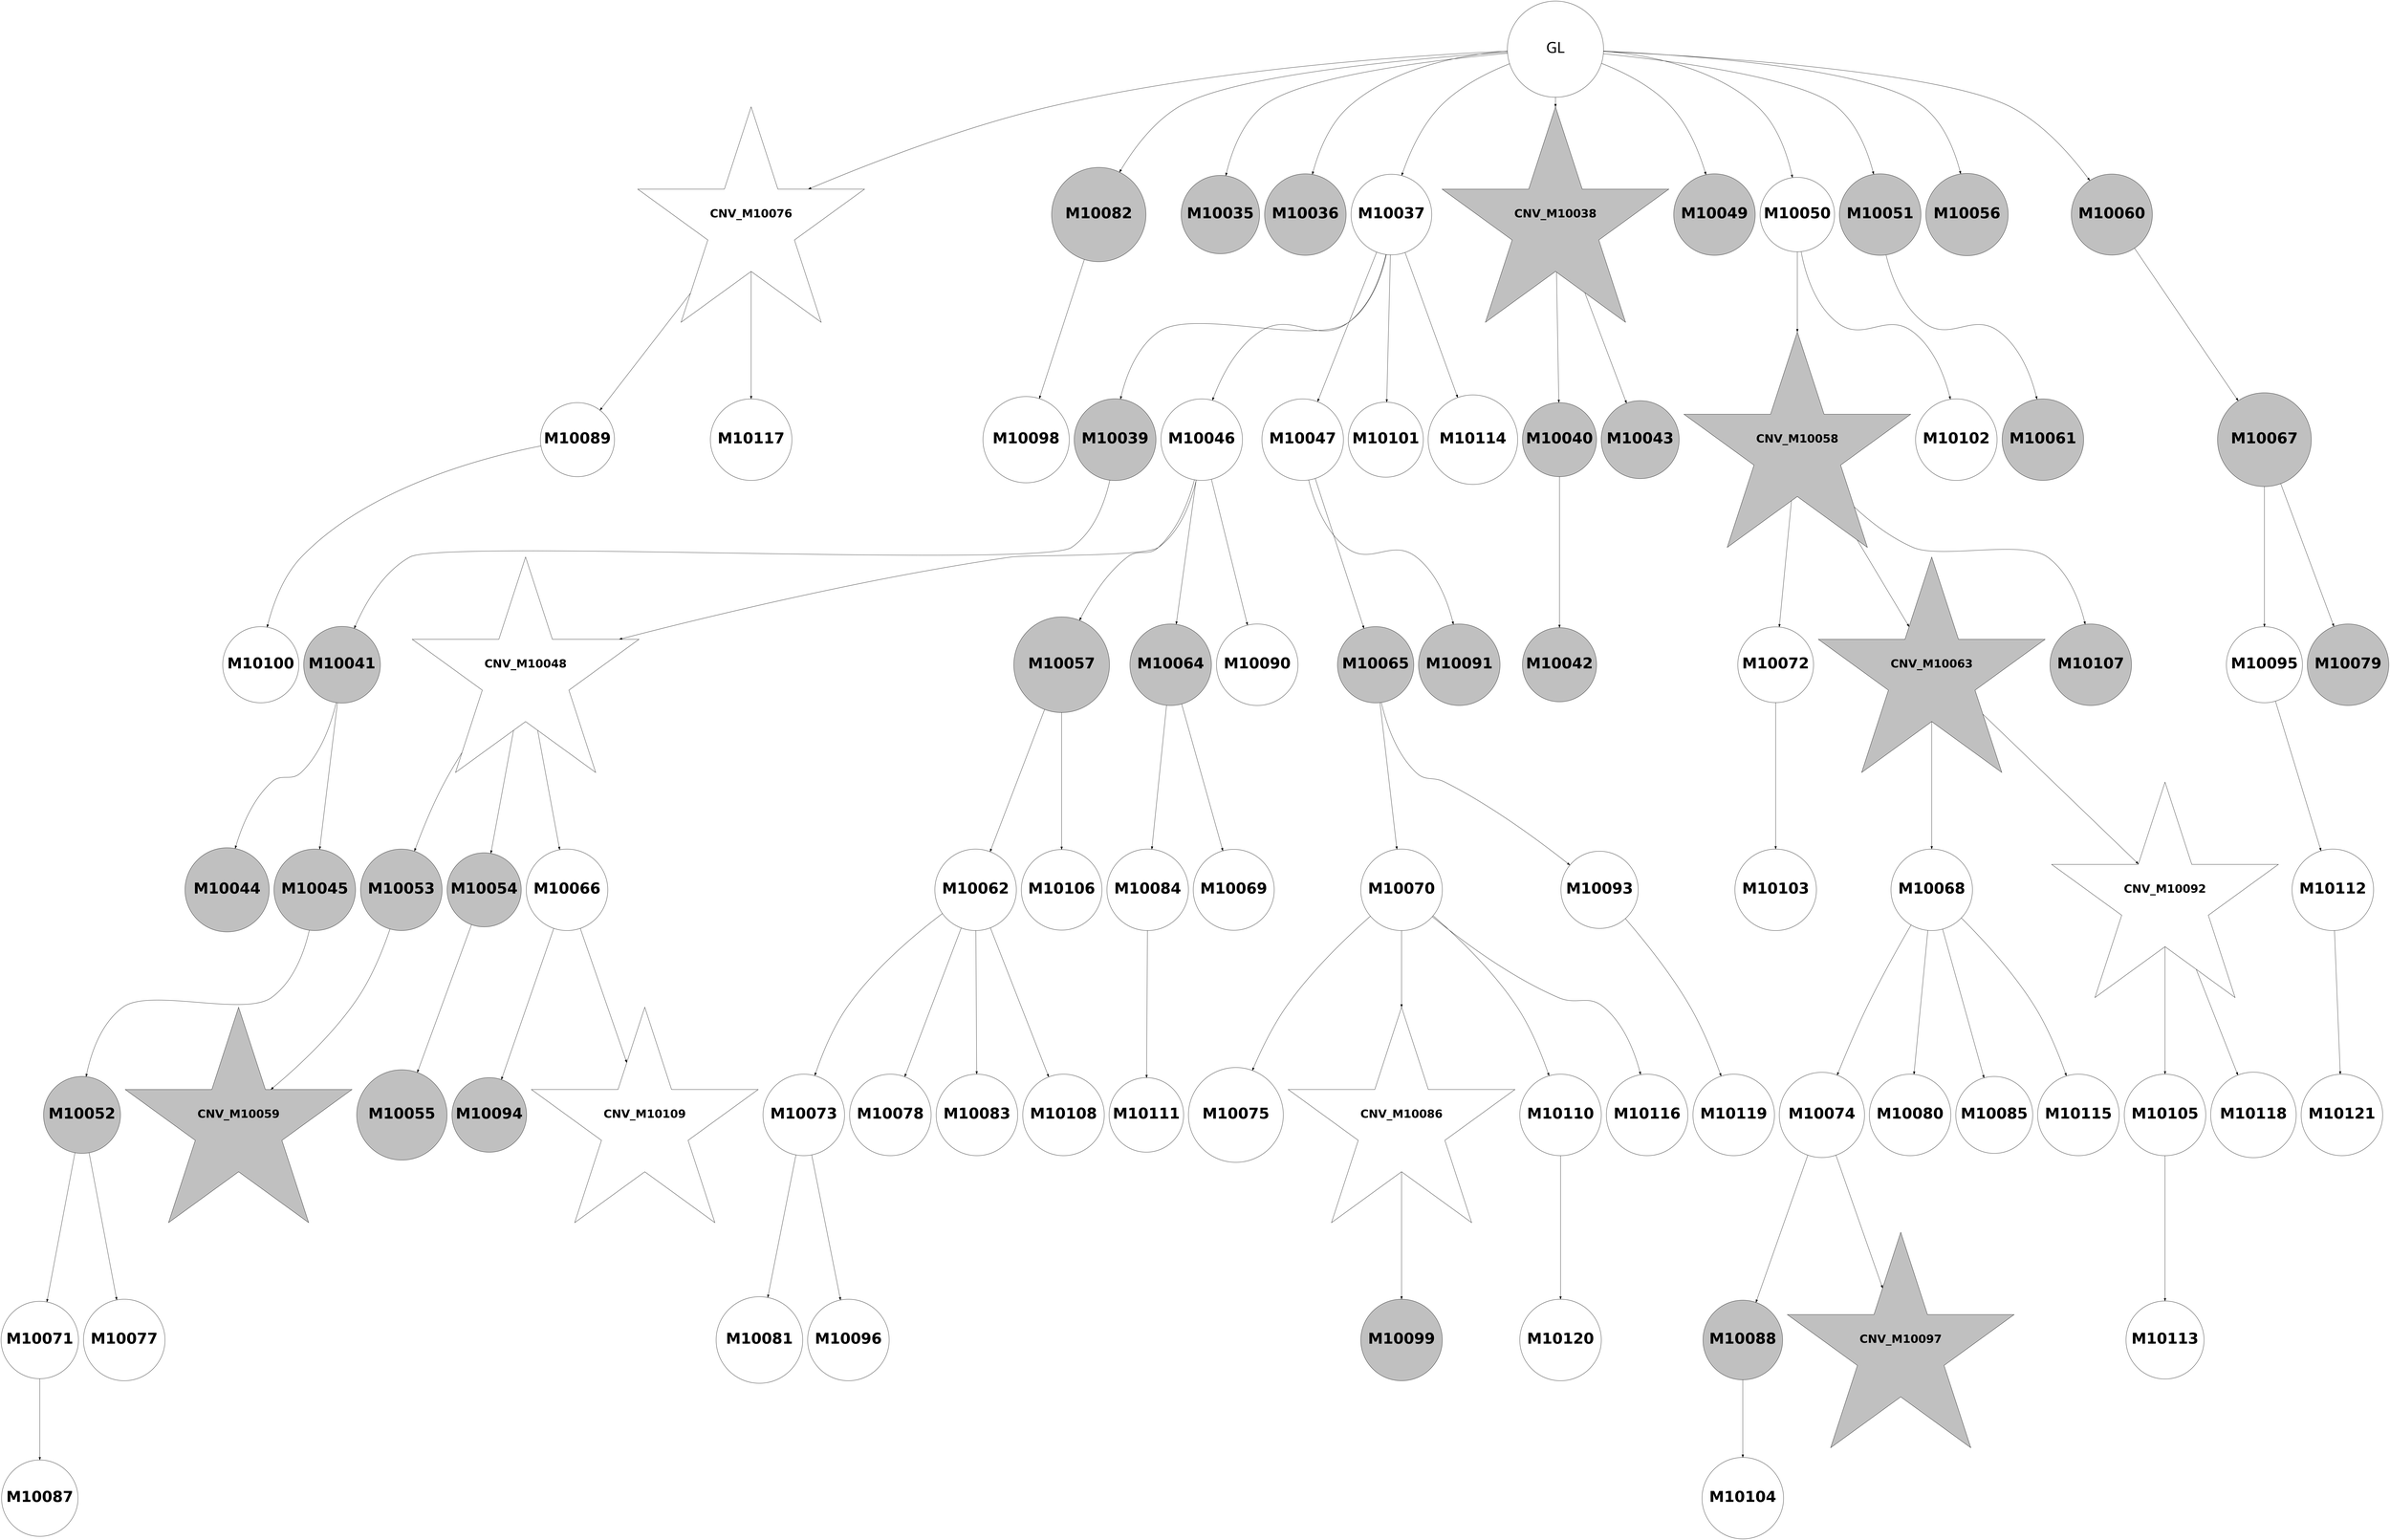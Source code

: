 digraph G { 
10112 -> 10118;
10112 -> 10124;
10112 -> 10129;
10112 -> 10159;
10114 -> 10119;
10114 -> 10130;
10114 -> 10154;
10114 -> 10160;
10115 -> 10131;
10116 -> 10147;
10117 -> 10125;
10117 -> 10140;
10118 -> 10132;
10118 -> 10141;
10120 -> 10133;
10120 -> 10161;
10126 -> 10142;
10128 -> 10155;
10130 -> 10143;
10132 -> 10148;
10133 -> 10144;
10136 -> 10149;
10136 -> 10162;
10137 -> 10163;
10139 -> 10156;
10078 -> 10079;
10078 -> 10080;
10078 -> 10081;
10078 -> 10082;
10078 -> 10093;
10078 -> 10094;
10078 -> 10095;
10078 -> 10100;
10078 -> 10104;
10078 -> 10120;
10078 -> 10126;
10081 -> 10083;
10081 -> 10090;
10081 -> 10091;
10081 -> 10145;
10081 -> 10158;
10082 -> 10084;
10082 -> 10087;
10083 -> 10085;
10084 -> 10086;
10085 -> 10088;
10085 -> 10089;
10149 -> 10157;
10089 -> 10096;
10090 -> 10092;
10090 -> 10101;
10090 -> 10108;
10090 -> 10134;
10154 -> 10164;
10091 -> 10109;
10091 -> 10135;
10092 -> 10097;
10092 -> 10098;
10092 -> 10110;
10156 -> 10165;
10094 -> 10102;
10094 -> 10146;
10095 -> 10105;
10096 -> 10115;
10096 -> 10121;
10097 -> 10103;
10098 -> 10099;
10101 -> 10106;
10101 -> 10150;
10102 -> 10107;
10102 -> 10116;
10102 -> 10151;
10104 -> 10111;
10106 -> 10117;
10106 -> 10122;
10106 -> 10127;
10106 -> 10152;
10107 -> 10112;
10107 -> 10136;
10108 -> 10113;
10108 -> 10128;
10109 -> 10114;
10109 -> 10137;
10110 -> 10138;
10110 -> 10153;
10111 -> 10123;
10111 -> 10139;
10078 [label="GL" fontname="arial-bold" fontsize=56 width=5 height=5];
10079 [shape=circle style=filled fillcolor=grey fontname="helvetica-bold" fontsize=56 label="M10035" width=2.33 height=2 ];
10080 [shape=circle style=filled fillcolor=grey fontname="helvetica-bold" fontsize=56 label="M10036" width=0.13 height=2 ];
10081 [shape=circle style=filled fillcolor=white fontname="helvetica-bold" fontsize=56 label="M10037" width=2.09 height=2 ];
10082 [shape=star style=filled fillcolor=grey fontname="helvetica-bold" fontsize=42 label="CNV_M10038"];
10083 [shape=circle style=filled fillcolor=grey fontname="helvetica-bold" fontsize=56 label="M10039" width=4.25 height=2 ];
10084 [shape=circle style=filled fillcolor=grey fontname="helvetica-bold" fontsize=56 label="M10040" width=3.55 height=2 ];
10085 [shape=circle style=filled fillcolor=grey fontname="helvetica-bold" fontsize=56 label="M10041" width=2.65 height=2 ];
10086 [shape=circle style=filled fillcolor=grey fontname="helvetica-bold" fontsize=56 label="M10042" width=3.54 height=2 ];
10087 [shape=circle style=filled fillcolor=grey fontname="helvetica-bold" fontsize=56 label="M10043" width=2.43 height=2 ];
10088 [shape=circle style=filled fillcolor=grey fontname="helvetica-bold" fontsize=56 label="M10044" width=4.37 height=2 ];
10089 [shape=circle style=filled fillcolor=grey fontname="helvetica-bold" fontsize=56 label="M10045" width=1.3 height=2 ];
10090 [shape=circle style=filled fillcolor=white fontname="helvetica-bold" fontsize=56 label="M10046" width=0.57 height=2 ];
10091 [shape=circle style=filled fillcolor=white fontname="helvetica-bold" fontsize=56 label="M10047" width=0.08 height=2 ];
10092 [shape=star style=filled fillcolor=white fontname="helvetica-bold" fontsize=42 label="CNV_M10048"];
10093 [shape=circle style=filled fillcolor=grey fontname="helvetica-bold" fontsize=56 label="M10049" width=1.56 height=2 ];
10094 [shape=circle style=filled fillcolor=white fontname="helvetica-bold" fontsize=56 label="M10050" width=3.38 height=2 ];
10095 [shape=circle style=filled fillcolor=grey fontname="helvetica-bold" fontsize=56 label="M10051" width=0.63 height=2 ];
10096 [shape=circle style=filled fillcolor=grey fontname="helvetica-bold" fontsize=56 label="M10052" width=2.63 height=2 ];
10097 [shape=circle style=filled fillcolor=grey fontname="helvetica-bold" fontsize=56 label="M10053" width=0.24 height=2 ];
10098 [shape=circle style=filled fillcolor=grey fontname="helvetica-bold" fontsize=56 label="M10054" width=3.54 height=2 ];
10099 [shape=circle style=filled fillcolor=grey fontname="helvetica-bold" fontsize=56 label="M10055" width=4.69 height=2 ];
10100 [shape=circle style=filled fillcolor=grey fontname="helvetica-bold" fontsize=56 label="M10056" width=4.28 height=2 ];
10101 [shape=circle style=filled fillcolor=grey fontname="helvetica-bold" fontsize=56 label="M10057" width=4.97 height=2 ];
10102 [shape=star style=filled fillcolor=grey fontname="helvetica-bold" fontsize=42 label="CNV_M10058"];
10103 [shape=star style=filled fillcolor=grey fontname="helvetica-bold" fontsize=42 label="CNV_M10059"];
10104 [shape=circle style=filled fillcolor=grey fontname="helvetica-bold" fontsize=56 label="M10060" width=2.04 height=2 ];
10105 [shape=circle style=filled fillcolor=grey fontname="helvetica-bold" fontsize=56 label="M10061" width=0.78 height=2 ];
10106 [shape=circle style=filled fillcolor=white fontname="helvetica-bold" fontsize=56 label="M10062" width=0.82 height=2 ];
10107 [shape=star style=filled fillcolor=grey fontname="helvetica-bold" fontsize=42 label="CNV_M10063"];
10108 [shape=circle style=filled fillcolor=grey fontname="helvetica-bold" fontsize=56 label="M10064" width=0.19 height=2 ];
10109 [shape=circle style=filled fillcolor=grey fontname="helvetica-bold" fontsize=56 label="M10065" width=2.76 height=2 ];
10110 [shape=circle style=filled fillcolor=white fontname="helvetica-bold" fontsize=56 label="M10066" width=0.21 height=2 ];
10111 [shape=circle style=filled fillcolor=grey fontname="helvetica-bold" fontsize=56 label="M10067" width=4.88 height=2 ];
10112 [shape=circle style=filled fillcolor=white fontname="helvetica-bold" fontsize=56 label="M10068" width=1.82 height=2 ];
10113 [shape=circle style=filled fillcolor=white fontname="helvetica-bold" fontsize=56 label="M10069" width=2.06 height=2 ];
10114 [shape=circle style=filled fillcolor=white fontname="helvetica-bold" fontsize=56 label="M10070" width=0.86 height=2 ];
10115 [shape=circle style=filled fillcolor=white fontname="helvetica-bold" fontsize=56 label="M10071" width=2.5 height=2 ];
10116 [shape=circle style=filled fillcolor=white fontname="helvetica-bold" fontsize=56 label="M10072" width=2.87 height=2 ];
10117 [shape=circle style=filled fillcolor=white fontname="helvetica-bold" fontsize=56 label="M10073" width=1.19 height=2 ];
10118 [shape=circle style=filled fillcolor=white fontname="helvetica-bold" fontsize=56 label="M10074" width=4.43 height=2 ];
10119 [shape=circle style=filled fillcolor=white fontname="helvetica-bold" fontsize=56 label="M10075" width=4.93 height=2 ];
10120 [shape=star style=filled fillcolor=white fontname="helvetica-bold" fontsize=42 label="CNV_M10076"];
10121 [shape=circle style=filled fillcolor=white fontname="helvetica-bold" fontsize=56 label="M10077" width=1.69 height=2 ];
10122 [shape=circle style=filled fillcolor=white fontname="helvetica-bold" fontsize=56 label="M10078" width=0.5 height=2 ];
10123 [shape=circle style=filled fillcolor=grey fontname="helvetica-bold" fontsize=56 label="M10079" width=0.62 height=2 ];
10124 [shape=circle style=filled fillcolor=white fontname="helvetica-bold" fontsize=56 label="M10080" width=1.89 height=2 ];
10125 [shape=circle style=filled fillcolor=white fontname="helvetica-bold" fontsize=56 label="M10081" width=4.5 height=2 ];
10126 [shape=circle style=filled fillcolor=grey fontname="helvetica-bold" fontsize=56 label="M10082" width=4.9 height=2 ];
10127 [shape=circle style=filled fillcolor=white fontname="helvetica-bold" fontsize=56 label="M10083" width=0.51 height=2 ];
10128 [shape=circle style=filled fillcolor=white fontname="helvetica-bold" fontsize=56 label="M10084" width=0.18 height=2 ];
10129 [shape=circle style=filled fillcolor=white fontname="helvetica-bold" fontsize=56 label="M10085" width=2.6 height=2 ];
10130 [shape=star style=filled fillcolor=white fontname="helvetica-bold" fontsize=42 label="CNV_M10086"];
10131 [shape=circle style=filled fillcolor=white fontname="helvetica-bold" fontsize=56 label="M10087" width=2.68 height=2 ];
10132 [shape=circle style=filled fillcolor=grey fontname="helvetica-bold" fontsize=56 label="M10088" width=4.14 height=2 ];
10133 [shape=circle style=filled fillcolor=white fontname="helvetica-bold" fontsize=56 label="M10089" width=3.64 height=2 ];
10134 [shape=circle style=filled fillcolor=white fontname="helvetica-bold" fontsize=56 label="M10090" width=0.42 height=2 ];
10135 [shape=circle style=filled fillcolor=grey fontname="helvetica-bold" fontsize=56 label="M10091" width=0.02 height=2 ];
10136 [shape=star style=filled fillcolor=white fontname="helvetica-bold" fontsize=42 label="CNV_M10092"];
10137 [shape=circle style=filled fillcolor=white fontname="helvetica-bold" fontsize=56 label="M10093" width=2.51 height=2 ];
10138 [shape=circle style=filled fillcolor=grey fontname="helvetica-bold" fontsize=56 label="M10094" width=3.28 height=2 ];
10139 [shape=circle style=filled fillcolor=white fontname="helvetica-bold" fontsize=56 label="M10095" width=2.83 height=2 ];
10140 [shape=circle style=filled fillcolor=white fontname="helvetica-bold" fontsize=56 label="M10096" width=1.74 height=2 ];
10141 [shape=star style=filled fillcolor=grey fontname="helvetica-bold" fontsize=42 label="CNV_M10097"];
10142 [shape=circle style=filled fillcolor=white fontname="helvetica-bold" fontsize=56 label="M10098" width=4.49 height=2 ];
10143 [shape=circle style=filled fillcolor=grey fontname="helvetica-bold" fontsize=56 label="M10099" width=0.73 height=2 ];
10144 [shape=circle style=filled fillcolor=white fontname="helvetica-bold" fontsize=56 label="M10100" width=2.82 height=2 ];
10145 [shape=circle style=filled fillcolor=white fontname="helvetica-bold" fontsize=56 label="M10101" width=3.12 height=2 ];
10146 [shape=circle style=filled fillcolor=white fontname="helvetica-bold" fontsize=56 label="M10102" width=1.63 height=2 ];
10147 [shape=circle style=filled fillcolor=white fontname="helvetica-bold" fontsize=56 label="M10103" width=1.49 height=2 ];
10148 [shape=circle style=filled fillcolor=white fontname="helvetica-bold" fontsize=56 label="M10104" width=1.74 height=2 ];
10149 [shape=circle style=filled fillcolor=white fontname="helvetica-bold" fontsize=56 label="M10105" width=1.14 height=2 ];
10150 [shape=circle style=filled fillcolor=white fontname="helvetica-bold" fontsize=56 label="M10106" width=2.08 height=2 ];
10151 [shape=circle style=filled fillcolor=grey fontname="helvetica-bold" fontsize=56 label="M10107" width=1.6 height=2 ];
10152 [shape=circle style=filled fillcolor=white fontname="helvetica-bold" fontsize=56 label="M10108" width=1.58 height=2 ];
10153 [shape=star style=filled fillcolor=white fontname="helvetica-bold" fontsize=42 label="CNV_M10109"];
10154 [shape=circle style=filled fillcolor=white fontname="helvetica-bold" fontsize=56 label="M10110" width=0.44 height=2 ];
10155 [shape=circle style=filled fillcolor=white fontname="helvetica-bold" fontsize=56 label="M10111" width=3.43 height=2 ];
10156 [shape=circle style=filled fillcolor=white fontname="helvetica-bold" fontsize=56 label="M10112" width=0.82 height=2 ];
10157 [shape=circle style=filled fillcolor=white fontname="helvetica-bold" fontsize=56 label="M10113" width=2.4 height=2 ];
10158 [shape=circle style=filled fillcolor=white fontname="helvetica-bold" fontsize=56 label="M10114" width=4.65 height=2 ];
10159 [shape=circle style=filled fillcolor=white fontname="helvetica-bold" fontsize=56 label="M10115" width=0.92 height=2 ];
10160 [shape=circle style=filled fillcolor=white fontname="helvetica-bold" fontsize=56 label="M10116" width=0.31 height=2 ];
10161 [shape=circle style=filled fillcolor=white fontname="helvetica-bold" fontsize=56 label="M10117" width=0.22 height=2 ];
10162 [shape=circle style=filled fillcolor=white fontname="helvetica-bold" fontsize=56 label="M10118" width=4.44 height=2 ];
10163 [shape=circle style=filled fillcolor=white fontname="helvetica-bold" fontsize=56 label="M10119" width=0.81 height=2 ];
10164 [shape=circle style=filled fillcolor=white fontname="helvetica-bold" fontsize=56 label="M10120" width=0.6 height=2 ];
10165 [shape=circle style=filled fillcolor=white fontname="helvetica-bold" fontsize=56 label="M10121" width=1.17 height=2 ];
}